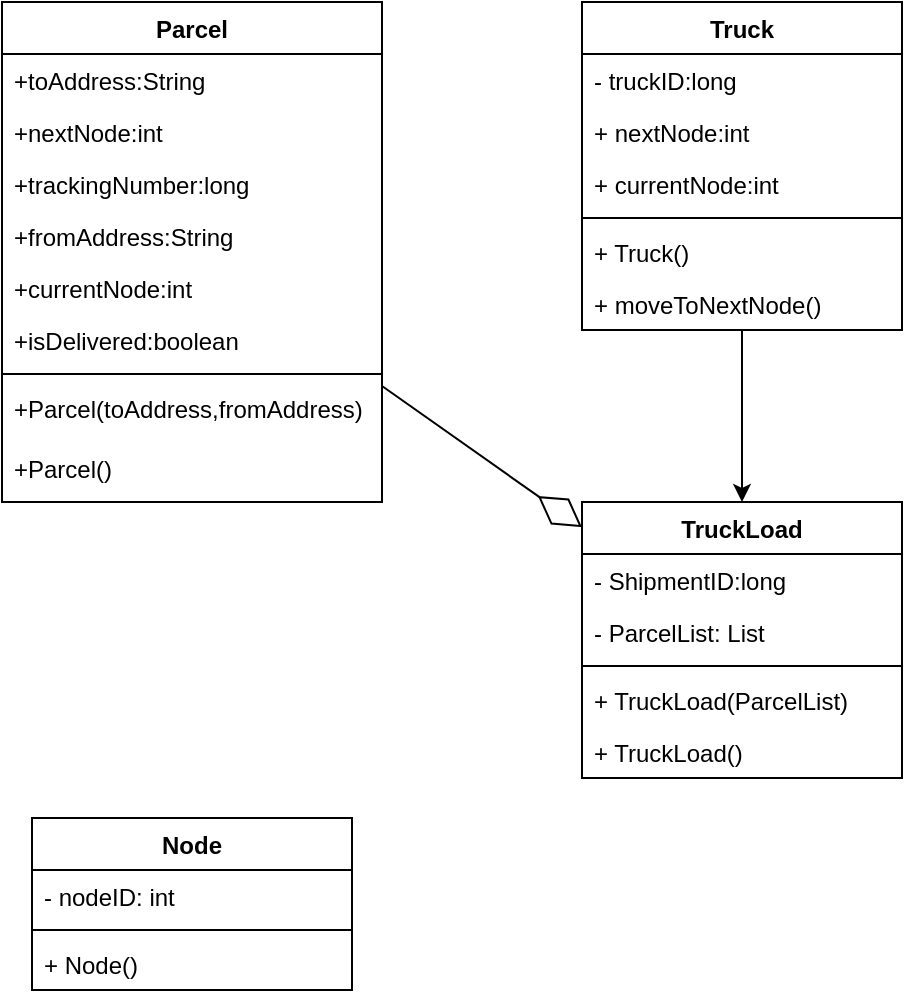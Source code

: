 <mxfile version="17.3.0" type="github">
  <diagram id="C5RBs43oDa-KdzZeNtuy" name="Page-1">
    <mxGraphModel dx="1673" dy="896" grid="1" gridSize="10" guides="1" tooltips="1" connect="1" arrows="1" fold="1" page="1" pageScale="1" pageWidth="827" pageHeight="1169" math="0" shadow="0">
      <root>
        <mxCell id="WIyWlLk6GJQsqaUBKTNV-0" />
        <mxCell id="WIyWlLk6GJQsqaUBKTNV-1" parent="WIyWlLk6GJQsqaUBKTNV-0" />
        <mxCell id="_t7eh_RpK8XlhsKC9bGU-9" value="Parcel" style="swimlane;fontStyle=1;align=center;verticalAlign=top;childLayout=stackLayout;horizontal=1;startSize=26;horizontalStack=0;resizeParent=1;resizeParentMax=0;resizeLast=0;collapsible=1;marginBottom=0;" vertex="1" parent="WIyWlLk6GJQsqaUBKTNV-1">
          <mxGeometry x="70" y="90" width="190" height="250" as="geometry" />
        </mxCell>
        <mxCell id="_t7eh_RpK8XlhsKC9bGU-3" value="+toAddress:String" style="text;strokeColor=none;fillColor=none;align=left;verticalAlign=top;spacingLeft=4;spacingRight=4;overflow=hidden;rotatable=0;points=[[0,0.5],[1,0.5]];portConstraint=eastwest;" vertex="1" parent="_t7eh_RpK8XlhsKC9bGU-9">
          <mxGeometry y="26" width="190" height="26" as="geometry" />
        </mxCell>
        <mxCell id="_t7eh_RpK8XlhsKC9bGU-6" value="+nextNode:int" style="text;strokeColor=none;fillColor=none;align=left;verticalAlign=top;spacingLeft=4;spacingRight=4;overflow=hidden;rotatable=0;points=[[0,0.5],[1,0.5]];portConstraint=eastwest;" vertex="1" parent="_t7eh_RpK8XlhsKC9bGU-9">
          <mxGeometry y="52" width="190" height="26" as="geometry" />
        </mxCell>
        <mxCell id="_t7eh_RpK8XlhsKC9bGU-8" value="+trackingNumber:long" style="text;strokeColor=none;fillColor=none;align=left;verticalAlign=top;spacingLeft=4;spacingRight=4;overflow=hidden;rotatable=0;points=[[0,0.5],[1,0.5]];portConstraint=eastwest;" vertex="1" parent="_t7eh_RpK8XlhsKC9bGU-9">
          <mxGeometry y="78" width="190" height="26" as="geometry" />
        </mxCell>
        <mxCell id="_t7eh_RpK8XlhsKC9bGU-4" value="+fromAddress:String" style="text;strokeColor=none;fillColor=none;align=left;verticalAlign=top;spacingLeft=4;spacingRight=4;overflow=hidden;rotatable=0;points=[[0,0.5],[1,0.5]];portConstraint=eastwest;" vertex="1" parent="_t7eh_RpK8XlhsKC9bGU-9">
          <mxGeometry y="104" width="190" height="26" as="geometry" />
        </mxCell>
        <mxCell id="_t7eh_RpK8XlhsKC9bGU-5" value="+currentNode:int" style="text;strokeColor=none;fillColor=none;align=left;verticalAlign=top;spacingLeft=4;spacingRight=4;overflow=hidden;rotatable=0;points=[[0,0.5],[1,0.5]];portConstraint=eastwest;" vertex="1" parent="_t7eh_RpK8XlhsKC9bGU-9">
          <mxGeometry y="130" width="190" height="26" as="geometry" />
        </mxCell>
        <mxCell id="_t7eh_RpK8XlhsKC9bGU-7" value="+isDelivered:boolean" style="text;strokeColor=none;fillColor=none;align=left;verticalAlign=top;spacingLeft=4;spacingRight=4;overflow=hidden;rotatable=0;points=[[0,0.5],[1,0.5]];portConstraint=eastwest;" vertex="1" parent="_t7eh_RpK8XlhsKC9bGU-9">
          <mxGeometry y="156" width="190" height="26" as="geometry" />
        </mxCell>
        <mxCell id="_t7eh_RpK8XlhsKC9bGU-11" value="" style="line;strokeWidth=1;fillColor=none;align=left;verticalAlign=middle;spacingTop=-1;spacingLeft=3;spacingRight=3;rotatable=0;labelPosition=right;points=[];portConstraint=eastwest;" vertex="1" parent="_t7eh_RpK8XlhsKC9bGU-9">
          <mxGeometry y="182" width="190" height="8" as="geometry" />
        </mxCell>
        <mxCell id="_t7eh_RpK8XlhsKC9bGU-12" value="+Parcel(toAddress,fromAddress)" style="text;strokeColor=none;fillColor=none;align=left;verticalAlign=top;spacingLeft=4;spacingRight=4;overflow=hidden;rotatable=0;points=[[0,0.5],[1,0.5]];portConstraint=eastwest;whiteSpace=wrap;" vertex="1" parent="_t7eh_RpK8XlhsKC9bGU-9">
          <mxGeometry y="190" width="190" height="30" as="geometry" />
        </mxCell>
        <mxCell id="_t7eh_RpK8XlhsKC9bGU-13" value="+Parcel()" style="text;strokeColor=none;fillColor=none;align=left;verticalAlign=top;spacingLeft=4;spacingRight=4;overflow=hidden;rotatable=0;points=[[0,0.5],[1,0.5]];portConstraint=eastwest;whiteSpace=wrap;" vertex="1" parent="_t7eh_RpK8XlhsKC9bGU-9">
          <mxGeometry y="220" width="190" height="30" as="geometry" />
        </mxCell>
        <mxCell id="_t7eh_RpK8XlhsKC9bGU-39" value="" style="edgeStyle=orthogonalEdgeStyle;rounded=0;orthogonalLoop=1;jettySize=auto;html=1;" edge="1" parent="WIyWlLk6GJQsqaUBKTNV-1" source="_t7eh_RpK8XlhsKC9bGU-25" target="_t7eh_RpK8XlhsKC9bGU-32">
          <mxGeometry relative="1" as="geometry" />
        </mxCell>
        <mxCell id="_t7eh_RpK8XlhsKC9bGU-25" value="Truck" style="swimlane;fontStyle=1;align=center;verticalAlign=top;childLayout=stackLayout;horizontal=1;startSize=26;horizontalStack=0;resizeParent=1;resizeParentMax=0;resizeLast=0;collapsible=1;marginBottom=0;" vertex="1" parent="WIyWlLk6GJQsqaUBKTNV-1">
          <mxGeometry x="360" y="90" width="160" height="164" as="geometry" />
        </mxCell>
        <mxCell id="_t7eh_RpK8XlhsKC9bGU-26" value="- truckID:long" style="text;strokeColor=none;fillColor=none;align=left;verticalAlign=top;spacingLeft=4;spacingRight=4;overflow=hidden;rotatable=0;points=[[0,0.5],[1,0.5]];portConstraint=eastwest;" vertex="1" parent="_t7eh_RpK8XlhsKC9bGU-25">
          <mxGeometry y="26" width="160" height="26" as="geometry" />
        </mxCell>
        <mxCell id="_t7eh_RpK8XlhsKC9bGU-29" value="+ nextNode:int" style="text;strokeColor=none;fillColor=none;align=left;verticalAlign=top;spacingLeft=4;spacingRight=4;overflow=hidden;rotatable=0;points=[[0,0.5],[1,0.5]];portConstraint=eastwest;" vertex="1" parent="_t7eh_RpK8XlhsKC9bGU-25">
          <mxGeometry y="52" width="160" height="26" as="geometry" />
        </mxCell>
        <mxCell id="_t7eh_RpK8XlhsKC9bGU-30" value="+ currentNode:int" style="text;strokeColor=none;fillColor=none;align=left;verticalAlign=top;spacingLeft=4;spacingRight=4;overflow=hidden;rotatable=0;points=[[0,0.5],[1,0.5]];portConstraint=eastwest;" vertex="1" parent="_t7eh_RpK8XlhsKC9bGU-25">
          <mxGeometry y="78" width="160" height="26" as="geometry" />
        </mxCell>
        <mxCell id="_t7eh_RpK8XlhsKC9bGU-27" value="" style="line;strokeWidth=1;fillColor=none;align=left;verticalAlign=middle;spacingTop=-1;spacingLeft=3;spacingRight=3;rotatable=0;labelPosition=right;points=[];portConstraint=eastwest;" vertex="1" parent="_t7eh_RpK8XlhsKC9bGU-25">
          <mxGeometry y="104" width="160" height="8" as="geometry" />
        </mxCell>
        <mxCell id="_t7eh_RpK8XlhsKC9bGU-31" value="+ Truck()" style="text;strokeColor=none;fillColor=none;align=left;verticalAlign=top;spacingLeft=4;spacingRight=4;overflow=hidden;rotatable=0;points=[[0,0.5],[1,0.5]];portConstraint=eastwest;" vertex="1" parent="_t7eh_RpK8XlhsKC9bGU-25">
          <mxGeometry y="112" width="160" height="26" as="geometry" />
        </mxCell>
        <mxCell id="_t7eh_RpK8XlhsKC9bGU-28" value="+ moveToNextNode()" style="text;strokeColor=none;fillColor=none;align=left;verticalAlign=top;spacingLeft=4;spacingRight=4;overflow=hidden;rotatable=0;points=[[0,0.5],[1,0.5]];portConstraint=eastwest;" vertex="1" parent="_t7eh_RpK8XlhsKC9bGU-25">
          <mxGeometry y="138" width="160" height="26" as="geometry" />
        </mxCell>
        <mxCell id="_t7eh_RpK8XlhsKC9bGU-32" value="TruckLoad" style="swimlane;fontStyle=1;align=center;verticalAlign=top;childLayout=stackLayout;horizontal=1;startSize=26;horizontalStack=0;resizeParent=1;resizeParentMax=0;resizeLast=0;collapsible=1;marginBottom=0;" vertex="1" parent="WIyWlLk6GJQsqaUBKTNV-1">
          <mxGeometry x="360" y="340" width="160" height="138" as="geometry" />
        </mxCell>
        <mxCell id="_t7eh_RpK8XlhsKC9bGU-33" value="- ShipmentID:long" style="text;strokeColor=none;fillColor=none;align=left;verticalAlign=top;spacingLeft=4;spacingRight=4;overflow=hidden;rotatable=0;points=[[0,0.5],[1,0.5]];portConstraint=eastwest;" vertex="1" parent="_t7eh_RpK8XlhsKC9bGU-32">
          <mxGeometry y="26" width="160" height="26" as="geometry" />
        </mxCell>
        <mxCell id="_t7eh_RpK8XlhsKC9bGU-34" value="- ParcelList: List" style="text;strokeColor=none;fillColor=none;align=left;verticalAlign=top;spacingLeft=4;spacingRight=4;overflow=hidden;rotatable=0;points=[[0,0.5],[1,0.5]];portConstraint=eastwest;" vertex="1" parent="_t7eh_RpK8XlhsKC9bGU-32">
          <mxGeometry y="52" width="160" height="26" as="geometry" />
        </mxCell>
        <mxCell id="_t7eh_RpK8XlhsKC9bGU-36" value="" style="line;strokeWidth=1;fillColor=none;align=left;verticalAlign=middle;spacingTop=-1;spacingLeft=3;spacingRight=3;rotatable=0;labelPosition=right;points=[];portConstraint=eastwest;" vertex="1" parent="_t7eh_RpK8XlhsKC9bGU-32">
          <mxGeometry y="78" width="160" height="8" as="geometry" />
        </mxCell>
        <mxCell id="_t7eh_RpK8XlhsKC9bGU-38" value="+ TruckLoad(ParcelList)" style="text;strokeColor=none;fillColor=none;align=left;verticalAlign=top;spacingLeft=4;spacingRight=4;overflow=hidden;rotatable=0;points=[[0,0.5],[1,0.5]];portConstraint=eastwest;" vertex="1" parent="_t7eh_RpK8XlhsKC9bGU-32">
          <mxGeometry y="86" width="160" height="26" as="geometry" />
        </mxCell>
        <mxCell id="_t7eh_RpK8XlhsKC9bGU-41" value="+ TruckLoad()" style="text;strokeColor=none;fillColor=none;align=left;verticalAlign=top;spacingLeft=4;spacingRight=4;overflow=hidden;rotatable=0;points=[[0,0.5],[1,0.5]];portConstraint=eastwest;" vertex="1" parent="_t7eh_RpK8XlhsKC9bGU-32">
          <mxGeometry y="112" width="160" height="26" as="geometry" />
        </mxCell>
        <mxCell id="_t7eh_RpK8XlhsKC9bGU-43" value="" style="endArrow=diamondThin;endFill=0;endSize=24;html=1;rounded=0;" edge="1" parent="WIyWlLk6GJQsqaUBKTNV-1" source="_t7eh_RpK8XlhsKC9bGU-9" target="_t7eh_RpK8XlhsKC9bGU-32">
          <mxGeometry width="160" relative="1" as="geometry">
            <mxPoint x="120" y="320" as="sourcePoint" />
            <mxPoint x="280" y="320" as="targetPoint" />
          </mxGeometry>
        </mxCell>
        <mxCell id="_t7eh_RpK8XlhsKC9bGU-45" value="Node" style="swimlane;fontStyle=1;align=center;verticalAlign=top;childLayout=stackLayout;horizontal=1;startSize=26;horizontalStack=0;resizeParent=1;resizeParentMax=0;resizeLast=0;collapsible=1;marginBottom=0;" vertex="1" parent="WIyWlLk6GJQsqaUBKTNV-1">
          <mxGeometry x="85" y="498" width="160" height="86" as="geometry" />
        </mxCell>
        <mxCell id="_t7eh_RpK8XlhsKC9bGU-46" value="- nodeID: int" style="text;strokeColor=none;fillColor=none;align=left;verticalAlign=top;spacingLeft=4;spacingRight=4;overflow=hidden;rotatable=0;points=[[0,0.5],[1,0.5]];portConstraint=eastwest;" vertex="1" parent="_t7eh_RpK8XlhsKC9bGU-45">
          <mxGeometry y="26" width="160" height="26" as="geometry" />
        </mxCell>
        <mxCell id="_t7eh_RpK8XlhsKC9bGU-47" value="" style="line;strokeWidth=1;fillColor=none;align=left;verticalAlign=middle;spacingTop=-1;spacingLeft=3;spacingRight=3;rotatable=0;labelPosition=right;points=[];portConstraint=eastwest;" vertex="1" parent="_t7eh_RpK8XlhsKC9bGU-45">
          <mxGeometry y="52" width="160" height="8" as="geometry" />
        </mxCell>
        <mxCell id="_t7eh_RpK8XlhsKC9bGU-48" value="+ Node()" style="text;strokeColor=none;fillColor=none;align=left;verticalAlign=top;spacingLeft=4;spacingRight=4;overflow=hidden;rotatable=0;points=[[0,0.5],[1,0.5]];portConstraint=eastwest;" vertex="1" parent="_t7eh_RpK8XlhsKC9bGU-45">
          <mxGeometry y="60" width="160" height="26" as="geometry" />
        </mxCell>
      </root>
    </mxGraphModel>
  </diagram>
</mxfile>
